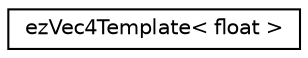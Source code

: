 digraph "Graphical Class Hierarchy"
{
 // LATEX_PDF_SIZE
  edge [fontname="Helvetica",fontsize="10",labelfontname="Helvetica",labelfontsize="10"];
  node [fontname="Helvetica",fontsize="10",shape=record];
  rankdir="LR";
  Node0 [label="ezVec4Template\< float \>",height=0.2,width=0.4,color="black", fillcolor="white", style="filled",URL="$da/dd2/classez_vec4_template.htm",tooltip=" "];
}
